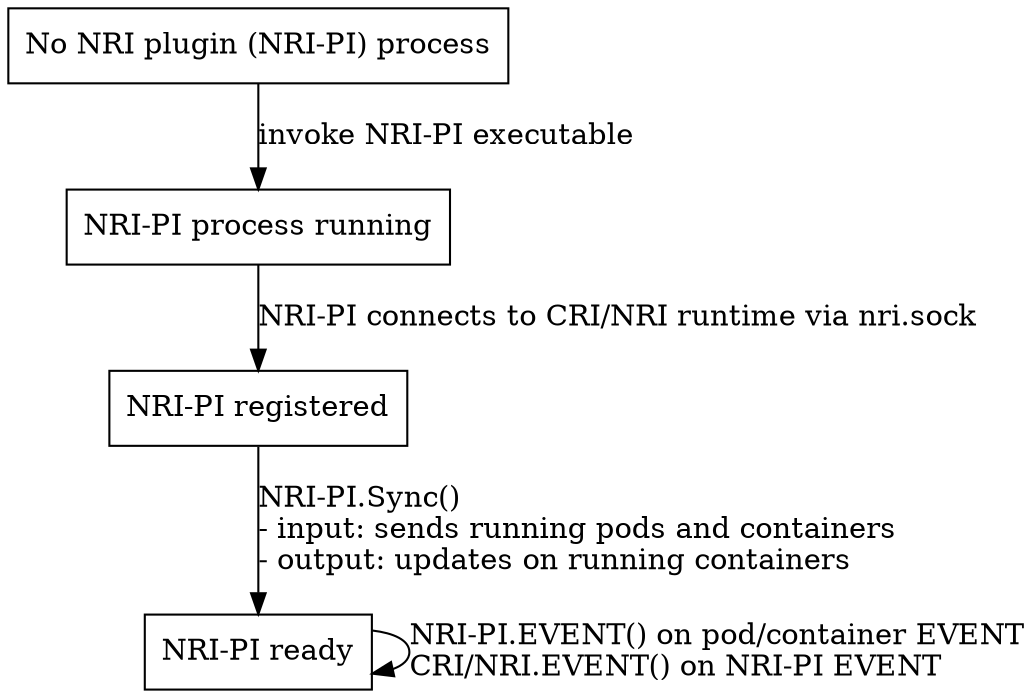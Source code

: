 digraph {
        node [shape="box"];
        "No NRI plugin (NRI-PI) process" -> "NRI-PI process running" [label="invoke NRI-PI executable" ]
        "NRI-PI process running" -> "NRI-PI registered" [label="NRI-PI connects to CRI/NRI runtime via nri.sock" ]
        "NRI-PI registered" -> "NRI-PI ready" [label="NRI-PI.Sync()\l- input: sends running pods and containers\l- output: updates on running containers\l"]
        "NRI-PI ready" -> "NRI-PI ready" [label="NRI-PI.EVENT() on pod/container EVENT\lCRI/NRI.EVENT() on NRI-PI EVENT\l"]
}
